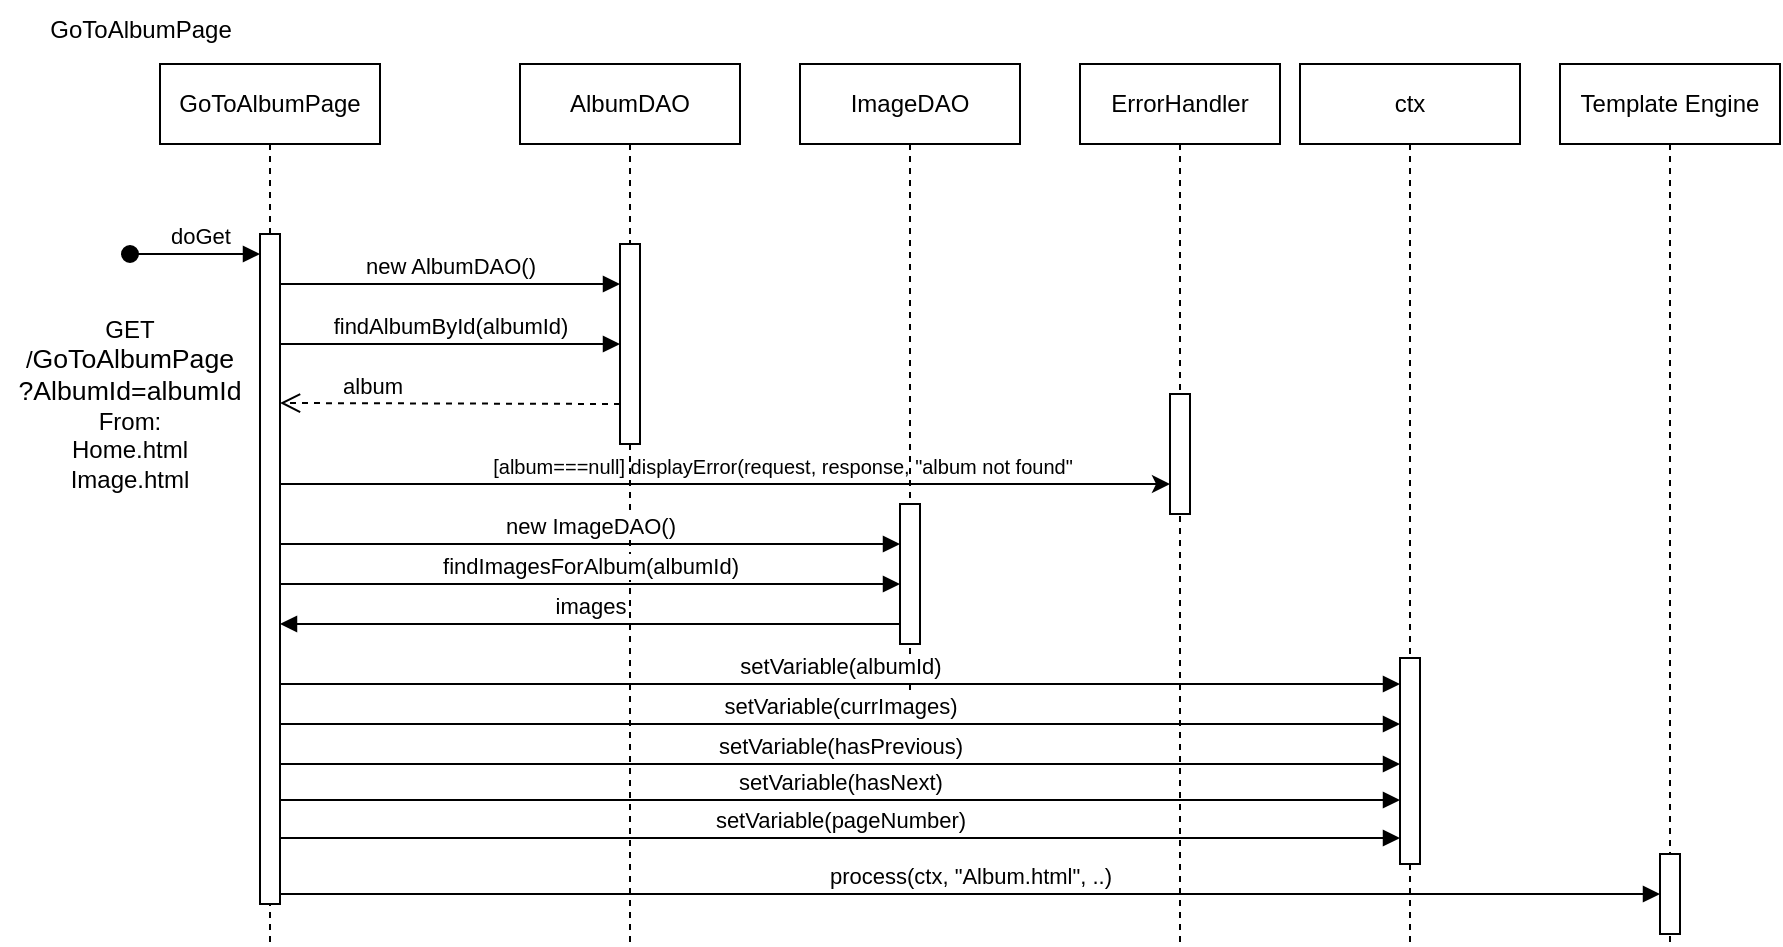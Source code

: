 <mxfile version="24.4.3" type="device">
  <diagram name="Page-1" id="2YBvvXClWsGukQMizWep">
    <mxGraphModel dx="1290" dy="1656" grid="1" gridSize="10" guides="1" tooltips="1" connect="1" arrows="1" fold="1" page="1" pageScale="1" pageWidth="850" pageHeight="1100" math="0" shadow="0">
      <root>
        <mxCell id="0" />
        <mxCell id="1" parent="0" />
        <mxCell id="uaNEzsmFgbKxOdwPiAvn-1" value="GET&lt;br&gt;&lt;div&gt;/&lt;span style=&quot;font-family: Arial, sans-serif; font-size: 10pt; white-space: pre-wrap; text-align: start;&quot;&gt;GoToAlbumPage&lt;/span&gt;&lt;/div&gt;&lt;div&gt;&lt;span style=&quot;font-family: Arial, sans-serif; font-size: 10pt; white-space: pre-wrap; text-align: start;&quot;&gt;?AlbumId=albumId&lt;/span&gt;&lt;/div&gt;&lt;div&gt;From:&lt;/div&gt;&lt;div&gt;Home.html&lt;br&gt;Image.html&lt;/div&gt;" style="text;html=1;align=center;verticalAlign=middle;whiteSpace=wrap;rounded=0;" parent="1" vertex="1">
          <mxGeometry x="20" y="145" width="130" height="110" as="geometry" />
        </mxCell>
        <mxCell id="uaNEzsmFgbKxOdwPiAvn-2" value="doGet" style="html=1;verticalAlign=bottom;startArrow=oval;endArrow=block;startSize=8;edgeStyle=elbowEdgeStyle;elbow=horizontal;curved=0;rounded=0;" parent="1" edge="1">
          <mxGeometry x="0.077" relative="1" as="geometry">
            <mxPoint x="85" y="125" as="sourcePoint" />
            <mxPoint x="150" y="125" as="targetPoint" />
            <Array as="points">
              <mxPoint x="121" y="115" />
            </Array>
            <mxPoint as="offset" />
          </mxGeometry>
        </mxCell>
        <mxCell id="uaNEzsmFgbKxOdwPiAvn-5" value="GoToAlbumPage" style="shape=umlLifeline;perimeter=lifelinePerimeter;whiteSpace=wrap;html=1;container=0;dropTarget=0;collapsible=0;recursiveResize=0;outlineConnect=0;portConstraint=eastwest;newEdgeStyle={&quot;edgeStyle&quot;:&quot;elbowEdgeStyle&quot;,&quot;elbow&quot;:&quot;vertical&quot;,&quot;curved&quot;:0,&quot;rounded&quot;:0};" parent="1" vertex="1">
          <mxGeometry x="100" y="30" width="110" height="440" as="geometry" />
        </mxCell>
        <mxCell id="uaNEzsmFgbKxOdwPiAvn-6" value="" style="html=1;points=[];perimeter=orthogonalPerimeter;outlineConnect=0;targetShapes=umlLifeline;portConstraint=eastwest;newEdgeStyle={&quot;edgeStyle&quot;:&quot;elbowEdgeStyle&quot;,&quot;elbow&quot;:&quot;vertical&quot;,&quot;curved&quot;:0,&quot;rounded&quot;:0};" parent="uaNEzsmFgbKxOdwPiAvn-5" vertex="1">
          <mxGeometry x="50" y="85" width="10" height="335" as="geometry" />
        </mxCell>
        <mxCell id="uaNEzsmFgbKxOdwPiAvn-9" value="new AlbumDAO()" style="html=1;verticalAlign=bottom;endArrow=block;edgeStyle=elbowEdgeStyle;elbow=horizontal;curved=0;rounded=0;exitX=1.133;exitY=0.381;exitDx=0;exitDy=0;exitPerimeter=0;" parent="1" target="uaNEzsmFgbKxOdwPiAvn-11" edge="1">
          <mxGeometry relative="1" as="geometry">
            <mxPoint x="160.0" y="140.01" as="sourcePoint" />
            <Array as="points">
              <mxPoint x="253.67" y="140" />
            </Array>
            <mxPoint x="290" y="140" as="targetPoint" />
          </mxGeometry>
        </mxCell>
        <mxCell id="uaNEzsmFgbKxOdwPiAvn-10" value="AlbumDAO" style="shape=umlLifeline;perimeter=lifelinePerimeter;whiteSpace=wrap;html=1;container=0;dropTarget=0;collapsible=0;recursiveResize=0;outlineConnect=0;portConstraint=eastwest;newEdgeStyle={&quot;edgeStyle&quot;:&quot;elbowEdgeStyle&quot;,&quot;elbow&quot;:&quot;vertical&quot;,&quot;curved&quot;:0,&quot;rounded&quot;:0};" parent="1" vertex="1">
          <mxGeometry x="280" y="30" width="110" height="440" as="geometry" />
        </mxCell>
        <mxCell id="uaNEzsmFgbKxOdwPiAvn-11" value="" style="html=1;points=[];perimeter=orthogonalPerimeter;outlineConnect=0;targetShapes=umlLifeline;portConstraint=eastwest;newEdgeStyle={&quot;edgeStyle&quot;:&quot;elbowEdgeStyle&quot;,&quot;elbow&quot;:&quot;vertical&quot;,&quot;curved&quot;:0,&quot;rounded&quot;:0};" parent="uaNEzsmFgbKxOdwPiAvn-10" vertex="1">
          <mxGeometry x="50" y="90" width="10" height="100" as="geometry" />
        </mxCell>
        <mxCell id="uaNEzsmFgbKxOdwPiAvn-12" value="ImageDAO" style="shape=umlLifeline;perimeter=lifelinePerimeter;whiteSpace=wrap;html=1;container=0;dropTarget=0;collapsible=0;recursiveResize=0;outlineConnect=0;portConstraint=eastwest;newEdgeStyle={&quot;edgeStyle&quot;:&quot;elbowEdgeStyle&quot;,&quot;elbow&quot;:&quot;vertical&quot;,&quot;curved&quot;:0,&quot;rounded&quot;:0};" parent="1" vertex="1">
          <mxGeometry x="420" y="30" width="110" height="320" as="geometry" />
        </mxCell>
        <mxCell id="uaNEzsmFgbKxOdwPiAvn-13" value="" style="html=1;points=[];perimeter=orthogonalPerimeter;outlineConnect=0;targetShapes=umlLifeline;portConstraint=eastwest;newEdgeStyle={&quot;edgeStyle&quot;:&quot;elbowEdgeStyle&quot;,&quot;elbow&quot;:&quot;vertical&quot;,&quot;curved&quot;:0,&quot;rounded&quot;:0};" parent="uaNEzsmFgbKxOdwPiAvn-12" vertex="1">
          <mxGeometry x="50" y="220" width="10" height="70" as="geometry" />
        </mxCell>
        <mxCell id="uaNEzsmFgbKxOdwPiAvn-14" value="ctx" style="shape=umlLifeline;perimeter=lifelinePerimeter;whiteSpace=wrap;html=1;container=0;dropTarget=0;collapsible=0;recursiveResize=0;outlineConnect=0;portConstraint=eastwest;newEdgeStyle={&quot;edgeStyle&quot;:&quot;elbowEdgeStyle&quot;,&quot;elbow&quot;:&quot;vertical&quot;,&quot;curved&quot;:0,&quot;rounded&quot;:0};" parent="1" vertex="1">
          <mxGeometry x="670" y="30" width="110" height="440" as="geometry" />
        </mxCell>
        <mxCell id="uaNEzsmFgbKxOdwPiAvn-15" value="" style="html=1;points=[];perimeter=orthogonalPerimeter;outlineConnect=0;targetShapes=umlLifeline;portConstraint=eastwest;newEdgeStyle={&quot;edgeStyle&quot;:&quot;elbowEdgeStyle&quot;,&quot;elbow&quot;:&quot;vertical&quot;,&quot;curved&quot;:0,&quot;rounded&quot;:0};" parent="uaNEzsmFgbKxOdwPiAvn-14" vertex="1">
          <mxGeometry x="50" y="297" width="10" height="103" as="geometry" />
        </mxCell>
        <mxCell id="uaNEzsmFgbKxOdwPiAvn-18" value="findAlbumById(albumId)" style="html=1;verticalAlign=bottom;endArrow=block;edgeStyle=elbowEdgeStyle;elbow=horizontal;curved=0;rounded=0;exitX=1.133;exitY=0.381;exitDx=0;exitDy=0;exitPerimeter=0;" parent="1" target="uaNEzsmFgbKxOdwPiAvn-11" edge="1">
          <mxGeometry relative="1" as="geometry">
            <mxPoint x="160.0" y="170.01" as="sourcePoint" />
            <Array as="points">
              <mxPoint x="253.67" y="170" />
            </Array>
            <mxPoint x="300" y="170" as="targetPoint" />
          </mxGeometry>
        </mxCell>
        <mxCell id="uaNEzsmFgbKxOdwPiAvn-20" value="findImagesForAlbum(albumId)" style="html=1;verticalAlign=bottom;endArrow=block;edgeStyle=elbowEdgeStyle;elbow=horizontal;curved=0;rounded=0;exitX=1.133;exitY=0.381;exitDx=0;exitDy=0;exitPerimeter=0;" parent="1" edge="1">
          <mxGeometry relative="1" as="geometry">
            <mxPoint x="160.0" y="290.01" as="sourcePoint" />
            <Array as="points">
              <mxPoint x="253.67" y="290" />
            </Array>
            <mxPoint x="470" y="290" as="targetPoint" />
          </mxGeometry>
        </mxCell>
        <mxCell id="uaNEzsmFgbKxOdwPiAvn-21" value="new ImageDAO()" style="html=1;verticalAlign=bottom;endArrow=block;edgeStyle=elbowEdgeStyle;elbow=horizontal;curved=0;rounded=0;exitX=1.133;exitY=0.381;exitDx=0;exitDy=0;exitPerimeter=0;" parent="1" edge="1">
          <mxGeometry relative="1" as="geometry">
            <mxPoint x="160.0" y="270.01" as="sourcePoint" />
            <Array as="points">
              <mxPoint x="253.67" y="270" />
            </Array>
            <mxPoint x="470" y="270" as="targetPoint" />
          </mxGeometry>
        </mxCell>
        <mxCell id="uaNEzsmFgbKxOdwPiAvn-22" value="images" style="html=1;verticalAlign=bottom;endArrow=block;edgeStyle=elbowEdgeStyle;elbow=horizontal;curved=0;rounded=0;" parent="1" source="uaNEzsmFgbKxOdwPiAvn-13" target="uaNEzsmFgbKxOdwPiAvn-6" edge="1">
          <mxGeometry relative="1" as="geometry">
            <mxPoint x="460" y="310" as="sourcePoint" />
            <Array as="points">
              <mxPoint x="413.67" y="310" />
            </Array>
            <mxPoint x="310" y="310" as="targetPoint" />
          </mxGeometry>
        </mxCell>
        <mxCell id="uaNEzsmFgbKxOdwPiAvn-23" value="setVariable(albumId)" style="html=1;verticalAlign=bottom;endArrow=block;edgeStyle=elbowEdgeStyle;elbow=horizontal;curved=0;rounded=0;exitX=1.133;exitY=0.381;exitDx=0;exitDy=0;exitPerimeter=0;" parent="1" target="uaNEzsmFgbKxOdwPiAvn-15" edge="1">
          <mxGeometry relative="1" as="geometry">
            <mxPoint x="160.0" y="340.01" as="sourcePoint" />
            <Array as="points">
              <mxPoint x="253.67" y="340" />
            </Array>
            <mxPoint x="620" y="340" as="targetPoint" />
          </mxGeometry>
        </mxCell>
        <mxCell id="uaNEzsmFgbKxOdwPiAvn-24" value="setVariable(currImages)" style="html=1;verticalAlign=bottom;endArrow=block;edgeStyle=elbowEdgeStyle;elbow=horizontal;curved=0;rounded=0;exitX=1.133;exitY=0.381;exitDx=0;exitDy=0;exitPerimeter=0;" parent="1" edge="1" target="uaNEzsmFgbKxOdwPiAvn-15">
          <mxGeometry relative="1" as="geometry">
            <mxPoint x="160.0" y="360.01" as="sourcePoint" />
            <Array as="points">
              <mxPoint x="253.67" y="360" />
            </Array>
            <mxPoint x="620" y="360" as="targetPoint" />
          </mxGeometry>
        </mxCell>
        <mxCell id="uaNEzsmFgbKxOdwPiAvn-25" value="Template Engine" style="shape=umlLifeline;perimeter=lifelinePerimeter;whiteSpace=wrap;html=1;container=0;dropTarget=0;collapsible=0;recursiveResize=0;outlineConnect=0;portConstraint=eastwest;newEdgeStyle={&quot;edgeStyle&quot;:&quot;elbowEdgeStyle&quot;,&quot;elbow&quot;:&quot;vertical&quot;,&quot;curved&quot;:0,&quot;rounded&quot;:0};" parent="1" vertex="1">
          <mxGeometry x="800" y="30" width="110" height="440" as="geometry" />
        </mxCell>
        <mxCell id="uaNEzsmFgbKxOdwPiAvn-29" value="" style="html=1;points=[];perimeter=orthogonalPerimeter;outlineConnect=0;targetShapes=umlLifeline;portConstraint=eastwest;newEdgeStyle={&quot;edgeStyle&quot;:&quot;elbowEdgeStyle&quot;,&quot;elbow&quot;:&quot;vertical&quot;,&quot;curved&quot;:0,&quot;rounded&quot;:0};" parent="uaNEzsmFgbKxOdwPiAvn-25" vertex="1">
          <mxGeometry x="50" y="395" width="10" height="40" as="geometry" />
        </mxCell>
        <mxCell id="uaNEzsmFgbKxOdwPiAvn-27" value="process(ctx, &quot;Album.html&quot;, ..)" style="html=1;verticalAlign=bottom;endArrow=block;edgeStyle=elbowEdgeStyle;elbow=horizontal;curved=0;rounded=0;" parent="1" target="uaNEzsmFgbKxOdwPiAvn-29" edge="1">
          <mxGeometry relative="1" as="geometry">
            <mxPoint x="160" y="445" as="sourcePoint" />
            <Array as="points">
              <mxPoint x="710" y="445" />
              <mxPoint x="183.67" y="455" />
            </Array>
            <mxPoint x="550" y="455" as="targetPoint" />
          </mxGeometry>
        </mxCell>
        <mxCell id="d33tDaEDQQZScse08xH6-1" value="setVariable(hasPrevious)" style="html=1;verticalAlign=bottom;endArrow=block;edgeStyle=elbowEdgeStyle;elbow=horizontal;curved=0;rounded=0;exitX=1.133;exitY=0.381;exitDx=0;exitDy=0;exitPerimeter=0;" parent="1" edge="1" target="uaNEzsmFgbKxOdwPiAvn-15">
          <mxGeometry relative="1" as="geometry">
            <mxPoint x="160.0" y="380.01" as="sourcePoint" />
            <Array as="points">
              <mxPoint x="253.67" y="380" />
            </Array>
            <mxPoint x="620" y="380" as="targetPoint" />
          </mxGeometry>
        </mxCell>
        <mxCell id="d33tDaEDQQZScse08xH6-2" value="setVariable(hasNext)" style="html=1;verticalAlign=bottom;endArrow=block;edgeStyle=elbowEdgeStyle;elbow=horizontal;curved=0;rounded=0;exitX=1.133;exitY=0.381;exitDx=0;exitDy=0;exitPerimeter=0;" parent="1" edge="1" target="uaNEzsmFgbKxOdwPiAvn-15">
          <mxGeometry relative="1" as="geometry">
            <mxPoint x="160.0" y="398.01" as="sourcePoint" />
            <Array as="points">
              <mxPoint x="253.67" y="398" />
            </Array>
            <mxPoint x="620" y="398" as="targetPoint" />
          </mxGeometry>
        </mxCell>
        <mxCell id="HppGgsts-wlj6k0ZzeBd-1" value="GoToAlbumPage" style="text;html=1;align=center;verticalAlign=middle;resizable=0;points=[];autosize=1;strokeColor=none;fillColor=none;" parent="1" vertex="1">
          <mxGeometry x="35" y="-2" width="110" height="30" as="geometry" />
        </mxCell>
        <mxCell id="UdbrQ3GQ-ZyKZY5WKr9p-1" value="setVariable(pageNumber)" style="html=1;verticalAlign=bottom;endArrow=block;edgeStyle=elbowEdgeStyle;elbow=horizontal;curved=0;rounded=0;exitX=1.133;exitY=0.381;exitDx=0;exitDy=0;exitPerimeter=0;" edge="1" parent="1" target="uaNEzsmFgbKxOdwPiAvn-15">
          <mxGeometry relative="1" as="geometry">
            <mxPoint x="160.0" y="417.01" as="sourcePoint" />
            <Array as="points">
              <mxPoint x="253.67" y="417" />
            </Array>
            <mxPoint x="620" y="417" as="targetPoint" />
          </mxGeometry>
        </mxCell>
        <mxCell id="UdbrQ3GQ-ZyKZY5WKr9p-2" value="ErrorHandler" style="shape=umlLifeline;perimeter=lifelinePerimeter;whiteSpace=wrap;html=1;container=0;dropTarget=0;collapsible=0;recursiveResize=0;outlineConnect=0;portConstraint=eastwest;newEdgeStyle={&quot;edgeStyle&quot;:&quot;elbowEdgeStyle&quot;,&quot;elbow&quot;:&quot;vertical&quot;,&quot;curved&quot;:0,&quot;rounded&quot;:0};" vertex="1" parent="1">
          <mxGeometry x="560" y="30" width="100" height="440" as="geometry" />
        </mxCell>
        <mxCell id="UdbrQ3GQ-ZyKZY5WKr9p-3" value="" style="html=1;points=[];perimeter=orthogonalPerimeter;outlineConnect=0;targetShapes=umlLifeline;portConstraint=eastwest;newEdgeStyle={&quot;edgeStyle&quot;:&quot;elbowEdgeStyle&quot;,&quot;elbow&quot;:&quot;vertical&quot;,&quot;curved&quot;:0,&quot;rounded&quot;:0};" vertex="1" parent="UdbrQ3GQ-ZyKZY5WKr9p-2">
          <mxGeometry x="45" y="165" width="10" height="60" as="geometry" />
        </mxCell>
        <mxCell id="UdbrQ3GQ-ZyKZY5WKr9p-4" value="album" style="html=1;verticalAlign=bottom;endArrow=open;dashed=1;endSize=8;edgeStyle=elbowEdgeStyle;elbow=vertical;curved=0;rounded=0;" edge="1" parent="1">
          <mxGeometry x="0.459" relative="1" as="geometry">
            <mxPoint x="160" y="199.5" as="targetPoint" />
            <Array as="points">
              <mxPoint x="290" y="199.5" />
            </Array>
            <mxPoint x="330" y="200" as="sourcePoint" />
            <mxPoint as="offset" />
          </mxGeometry>
        </mxCell>
        <mxCell id="UdbrQ3GQ-ZyKZY5WKr9p-5" value="" style="endArrow=classic;html=1;rounded=0;" edge="1" parent="1" target="UdbrQ3GQ-ZyKZY5WKr9p-3">
          <mxGeometry width="50" height="50" relative="1" as="geometry">
            <mxPoint x="160" y="240" as="sourcePoint" />
            <mxPoint x="580" y="240" as="targetPoint" />
          </mxGeometry>
        </mxCell>
        <mxCell id="UdbrQ3GQ-ZyKZY5WKr9p-6" value="&lt;span style=&quot;font-size: 10px;&quot;&gt;[album===null] displayError(request, response, &quot;album not found&quot;&lt;/span&gt;" style="text;html=1;align=center;verticalAlign=middle;resizable=0;points=[];autosize=1;strokeColor=none;fillColor=none;" vertex="1" parent="1">
          <mxGeometry x="256" y="216" width="310" height="30" as="geometry" />
        </mxCell>
      </root>
    </mxGraphModel>
  </diagram>
</mxfile>
